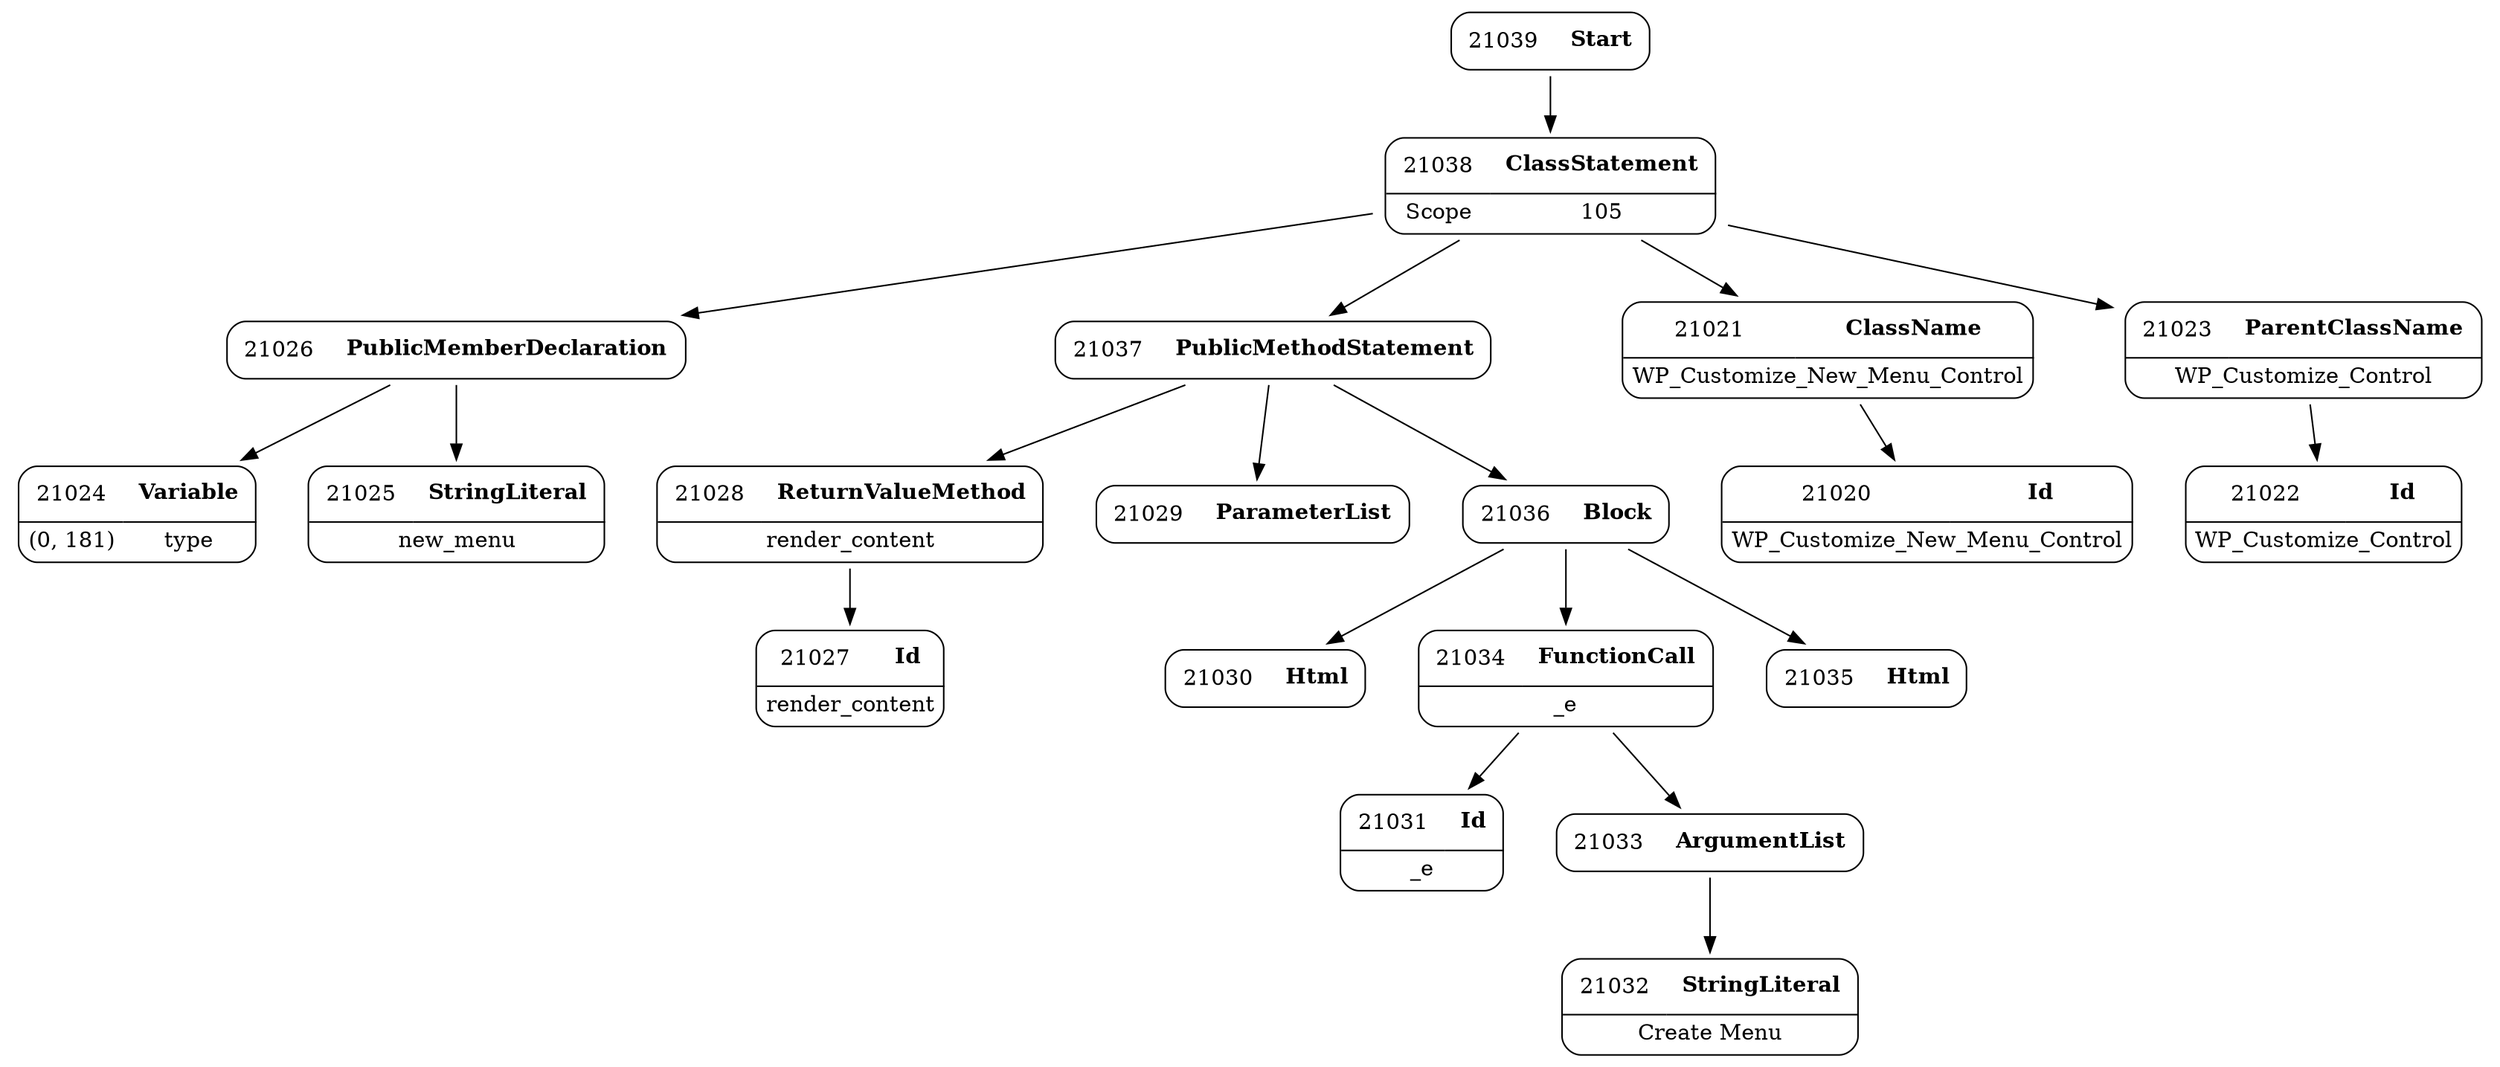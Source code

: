 digraph ast {
node [shape=none];
21024 [label=<<TABLE border='1' cellspacing='0' cellpadding='10' style='rounded' ><TR><TD border='0'>21024</TD><TD border='0'><B>Variable</B></TD></TR><HR/><TR><TD border='0' cellpadding='5'>(0, 181)</TD><TD border='0' cellpadding='5'>type</TD></TR></TABLE>>];
21025 [label=<<TABLE border='1' cellspacing='0' cellpadding='10' style='rounded' ><TR><TD border='0'>21025</TD><TD border='0'><B>StringLiteral</B></TD></TR><HR/><TR><TD border='0' cellpadding='5' colspan='2'>new_menu</TD></TR></TABLE>>];
21026 [label=<<TABLE border='1' cellspacing='0' cellpadding='10' style='rounded' ><TR><TD border='0'>21026</TD><TD border='0'><B>PublicMemberDeclaration</B></TD></TR></TABLE>>];
21026 -> 21024 [weight=2];
21026 -> 21025 [weight=2];
21027 [label=<<TABLE border='1' cellspacing='0' cellpadding='10' style='rounded' ><TR><TD border='0'>21027</TD><TD border='0'><B>Id</B></TD></TR><HR/><TR><TD border='0' cellpadding='5' colspan='2'>render_content</TD></TR></TABLE>>];
21028 [label=<<TABLE border='1' cellspacing='0' cellpadding='10' style='rounded' ><TR><TD border='0'>21028</TD><TD border='0'><B>ReturnValueMethod</B></TD></TR><HR/><TR><TD border='0' cellpadding='5' colspan='2'>render_content</TD></TR></TABLE>>];
21028 -> 21027 [weight=2];
21029 [label=<<TABLE border='1' cellspacing='0' cellpadding='10' style='rounded' ><TR><TD border='0'>21029</TD><TD border='0'><B>ParameterList</B></TD></TR></TABLE>>];
21030 [label=<<TABLE border='1' cellspacing='0' cellpadding='10' style='rounded' ><TR><TD border='0'>21030</TD><TD border='0'><B>Html</B></TD></TR></TABLE>>];
21031 [label=<<TABLE border='1' cellspacing='0' cellpadding='10' style='rounded' ><TR><TD border='0'>21031</TD><TD border='0'><B>Id</B></TD></TR><HR/><TR><TD border='0' cellpadding='5' colspan='2'>_e</TD></TR></TABLE>>];
21032 [label=<<TABLE border='1' cellspacing='0' cellpadding='10' style='rounded' ><TR><TD border='0'>21032</TD><TD border='0'><B>StringLiteral</B></TD></TR><HR/><TR><TD border='0' cellpadding='5' colspan='2'>Create Menu</TD></TR></TABLE>>];
21033 [label=<<TABLE border='1' cellspacing='0' cellpadding='10' style='rounded' ><TR><TD border='0'>21033</TD><TD border='0'><B>ArgumentList</B></TD></TR></TABLE>>];
21033 -> 21032 [weight=2];
21034 [label=<<TABLE border='1' cellspacing='0' cellpadding='10' style='rounded' ><TR><TD border='0'>21034</TD><TD border='0'><B>FunctionCall</B></TD></TR><HR/><TR><TD border='0' cellpadding='5' colspan='2'>_e</TD></TR></TABLE>>];
21034 -> 21031 [weight=2];
21034 -> 21033 [weight=2];
21035 [label=<<TABLE border='1' cellspacing='0' cellpadding='10' style='rounded' ><TR><TD border='0'>21035</TD><TD border='0'><B>Html</B></TD></TR></TABLE>>];
21036 [label=<<TABLE border='1' cellspacing='0' cellpadding='10' style='rounded' ><TR><TD border='0'>21036</TD><TD border='0'><B>Block</B></TD></TR></TABLE>>];
21036 -> 21030 [weight=2];
21036 -> 21034 [weight=2];
21036 -> 21035 [weight=2];
21037 [label=<<TABLE border='1' cellspacing='0' cellpadding='10' style='rounded' ><TR><TD border='0'>21037</TD><TD border='0'><B>PublicMethodStatement</B></TD></TR></TABLE>>];
21037 -> 21028 [weight=2];
21037 -> 21029 [weight=2];
21037 -> 21036 [weight=2];
21038 [label=<<TABLE border='1' cellspacing='0' cellpadding='10' style='rounded' ><TR><TD border='0'>21038</TD><TD border='0'><B>ClassStatement</B></TD></TR><HR/><TR><TD border='0' cellpadding='5'>Scope</TD><TD border='0' cellpadding='5'>105</TD></TR></TABLE>>];
21038 -> 21021 [weight=2];
21038 -> 21023 [weight=2];
21038 -> 21026 [weight=2];
21038 -> 21037 [weight=2];
21039 [label=<<TABLE border='1' cellspacing='0' cellpadding='10' style='rounded' ><TR><TD border='0'>21039</TD><TD border='0'><B>Start</B></TD></TR></TABLE>>];
21039 -> 21038 [weight=2];
21020 [label=<<TABLE border='1' cellspacing='0' cellpadding='10' style='rounded' ><TR><TD border='0'>21020</TD><TD border='0'><B>Id</B></TD></TR><HR/><TR><TD border='0' cellpadding='5' colspan='2'>WP_Customize_New_Menu_Control</TD></TR></TABLE>>];
21021 [label=<<TABLE border='1' cellspacing='0' cellpadding='10' style='rounded' ><TR><TD border='0'>21021</TD><TD border='0'><B>ClassName</B></TD></TR><HR/><TR><TD border='0' cellpadding='5' colspan='2'>WP_Customize_New_Menu_Control</TD></TR></TABLE>>];
21021 -> 21020 [weight=2];
21022 [label=<<TABLE border='1' cellspacing='0' cellpadding='10' style='rounded' ><TR><TD border='0'>21022</TD><TD border='0'><B>Id</B></TD></TR><HR/><TR><TD border='0' cellpadding='5' colspan='2'>WP_Customize_Control</TD></TR></TABLE>>];
21023 [label=<<TABLE border='1' cellspacing='0' cellpadding='10' style='rounded' ><TR><TD border='0'>21023</TD><TD border='0'><B>ParentClassName</B></TD></TR><HR/><TR><TD border='0' cellpadding='5' colspan='2'>WP_Customize_Control</TD></TR></TABLE>>];
21023 -> 21022 [weight=2];
}
